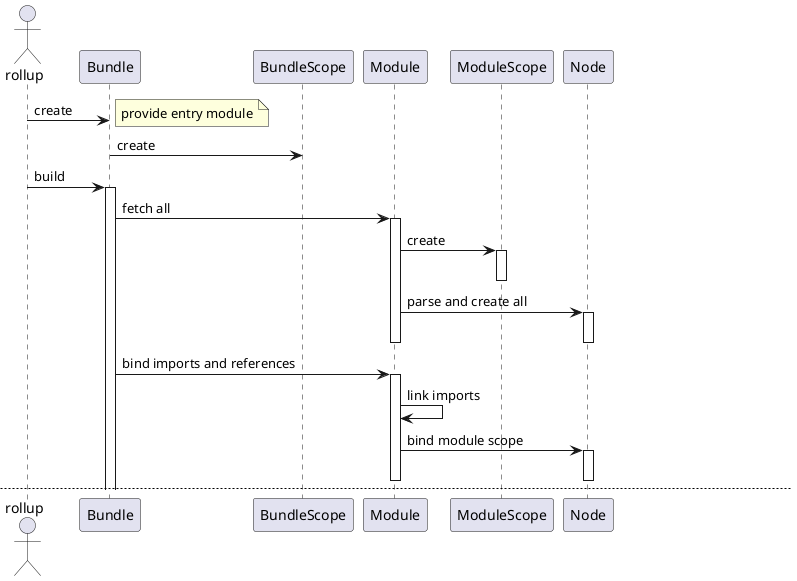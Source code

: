 @startuml
actor rollup

rollup -> Bundle: create
note right
provide entry module
endnote
Bundle -> BundleScope: create
rollup -> Bundle: build
activate Bundle
Bundle -> Module: fetch all
activate Module
Module -> ModuleScope: create
activate ModuleScope
deactivate ModuleScope
Module -> Node: parse and create all
activate Node
deactivate Node
deactivate Module

Bundle -> Module: bind imports and references
activate Module
Module -> Module: link imports
Module -> Node: bind module scope
activate Node
deactivate Node
deactivate Module

newpage
Bundle -> Module: run
activate Module
Module -> Node: run
activate Node
note right
mark statements that
should appear in the bundle
(tree shaking)
endnote
deactivate Node
deactivate Module
Bundle -> Bundle: sort
Bundle -> BundleScope: deshadow
activate BundleScope
deactivate BundleScope
deactivate Bundle

newpage
rollup -> Bundle: render
activate Bundle

Bundle -> Module: render
activate Module

Module -> Node: render
activate Node
Module <-- Node: return transformed node
note right
include if ran
endnote
deactivate Node

Bundle <-- Module: result
deactivate Module

Bundle -> Bundle: finalise by format (iife, cjs)

rollup <-- Bundle: result
deactivate Bundle

rollup -> rollup: write to file
@enduml